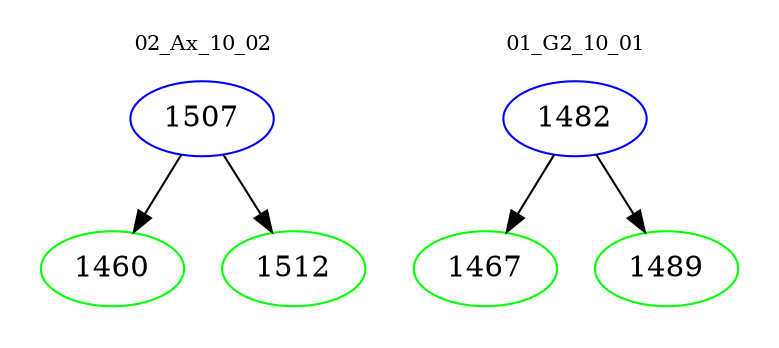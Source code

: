 digraph{
subgraph cluster_0 {
color = white
label = "02_Ax_10_02";
fontsize=10;
T0_1507 [label="1507", color="blue"]
T0_1507 -> T0_1460 [color="black"]
T0_1460 [label="1460", color="green"]
T0_1507 -> T0_1512 [color="black"]
T0_1512 [label="1512", color="green"]
}
subgraph cluster_1 {
color = white
label = "01_G2_10_01";
fontsize=10;
T1_1482 [label="1482", color="blue"]
T1_1482 -> T1_1467 [color="black"]
T1_1467 [label="1467", color="green"]
T1_1482 -> T1_1489 [color="black"]
T1_1489 [label="1489", color="green"]
}
}
